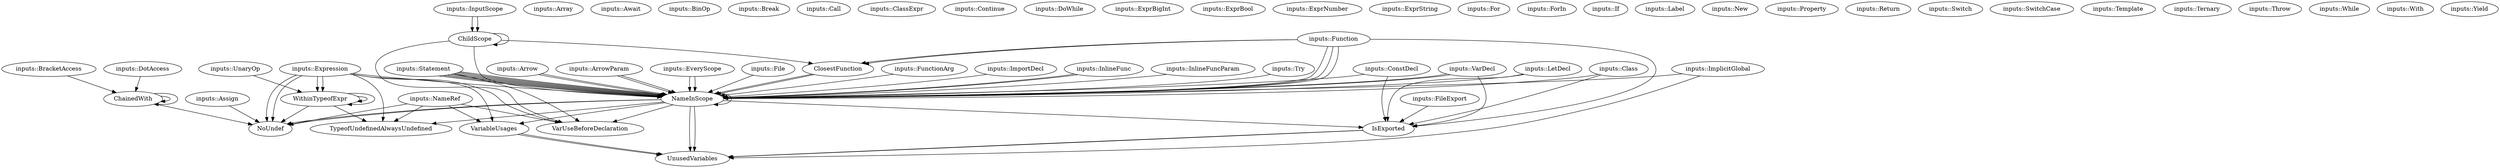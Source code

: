 digraph {
    0 [label=ChainedWith];
    1 [label=ChildScope];
    2 [label=ClosestFunction];
    3 [label=IsExported];
    4 [label=NameInScope];
    5 [label=NoUndef];
    6 [label=TypeofUndefinedAlwaysUndefined];
    7 [label=UnusedVariables];
    8 [label=VarUseBeforeDeclaration];
    9 [label=VariableUsages];
    10 [label=WithinTypeofExpr];
    11 [label="inputs::Array"];
    12 [label="inputs::Arrow"];
    13 [label="inputs::ArrowParam"];
    14 [label="inputs::Assign"];
    15 [label="inputs::Await"];
    16 [label="inputs::BinOp"];
    17 [label="inputs::BracketAccess"];
    18 [label="inputs::Break"];
    19 [label="inputs::Call"];
    20 [label="inputs::Class"];
    21 [label="inputs::ClassExpr"];
    22 [label="inputs::ConstDecl"];
    23 [label="inputs::Continue"];
    24 [label="inputs::DoWhile"];
    25 [label="inputs::DotAccess"];
    26 [label="inputs::EveryScope"];
    27 [label="inputs::ExprBigInt"];
    28 [label="inputs::ExprBool"];
    29 [label="inputs::ExprNumber"];
    30 [label="inputs::ExprString"];
    31 [label="inputs::Expression"];
    32 [label="inputs::File"];
    33 [label="inputs::FileExport"];
    34 [label="inputs::For"];
    35 [label="inputs::ForIn"];
    36 [label="inputs::Function"];
    37 [label="inputs::FunctionArg"];
    38 [label="inputs::If"];
    39 [label="inputs::ImplicitGlobal"];
    40 [label="inputs::ImportDecl"];
    41 [label="inputs::InlineFunc"];
    42 [label="inputs::InlineFuncParam"];
    43 [label="inputs::InputScope"];
    44 [label="inputs::Label"];
    45 [label="inputs::LetDecl"];
    46 [label="inputs::NameRef"];
    47 [label="inputs::New"];
    48 [label="inputs::Property"];
    49 [label="inputs::Return"];
    50 [label="inputs::Statement"];
    51 [label="inputs::Switch"];
    52 [label="inputs::SwitchCase"];
    53 [label="inputs::Template"];
    54 [label="inputs::Ternary"];
    55 [label="inputs::Throw"];
    56 [label="inputs::Try"];
    57 [label="inputs::UnaryOp"];
    58 [label="inputs::VarDecl"];
    59 [label="inputs::While"];
    60 [label="inputs::With"];
    61 [label="inputs::Yield"];
    0 -> 0;
    0 -> 0;
    0 -> 5;
    1 -> 1;
    1 -> 2;
    1 -> 4;
    1 -> 8;
    2 -> 4;
    2 -> 4;
    3 -> 7;
    3 -> 7;
    4 -> 3;
    4 -> 4;
    4 -> 5;
    4 -> 5;
    4 -> 6;
    4 -> 7;
    4 -> 7;
    4 -> 8;
    4 -> 9;
    9 -> 7;
    9 -> 7;
    10 -> 5;
    10 -> 6;
    10 -> 10;
    10 -> 10;
    12 -> 4;
    12 -> 4;
    13 -> 4;
    13 -> 4;
    14 -> 5;
    17 -> 0;
    20 -> 3;
    20 -> 4;
    22 -> 3;
    22 -> 4;
    25 -> 0;
    26 -> 4;
    26 -> 4;
    31 -> 4;
    31 -> 5;
    31 -> 5;
    31 -> 6;
    31 -> 8;
    31 -> 9;
    31 -> 10;
    31 -> 10;
    32 -> 4;
    33 -> 3;
    36 -> 2;
    36 -> 2;
    36 -> 3;
    36 -> 4;
    36 -> 4;
    36 -> 4;
    37 -> 4;
    39 -> 4;
    39 -> 7;
    40 -> 4;
    41 -> 4;
    41 -> 4;
    42 -> 4;
    43 -> 1;
    43 -> 1;
    45 -> 3;
    45 -> 4;
    46 -> 5;
    46 -> 6;
    46 -> 8;
    46 -> 9;
    50 -> 4;
    50 -> 4;
    50 -> 4;
    50 -> 4;
    50 -> 4;
    50 -> 4;
    50 -> 4;
    50 -> 4;
    50 -> 8;
    56 -> 4;
    57 -> 10;
    58 -> 3;
    58 -> 4;
    58 -> 4;
}